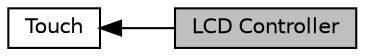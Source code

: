 digraph "LCD Controller"
{
  edge [fontname="Helvetica",fontsize="10",labelfontname="Helvetica",labelfontsize="10"];
  node [fontname="Helvetica",fontsize="10",shape=box];
  rankdir=LR;
  Node1 [label="LCD Controller",height=0.2,width=0.4,color="black", fillcolor="grey75", style="filled", fontcolor="black",tooltip="Touch Panel LCD Controller."];
  Node2 [label="Touch",height=0.2,width=0.4,color="black", fillcolor="white", style="filled",URL="$d5/d7b/group__R__SW__PKG__93__TOUCH__API.html",tooltip="Touch Panel Interface."];
  Node2->Node1 [shape=plaintext, dir="back", style="solid"];
}
